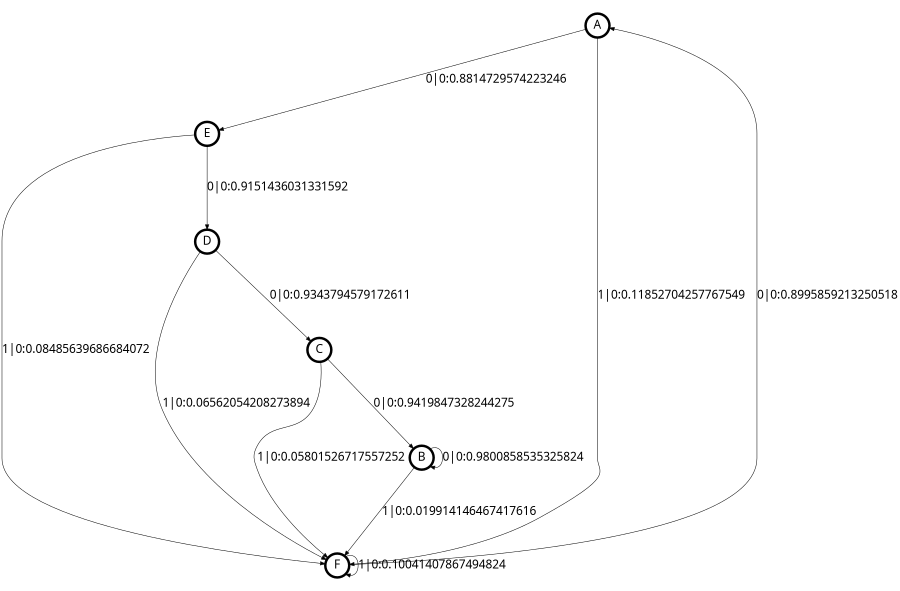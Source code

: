 digraph  {
size = "6,8.5";
ratio = "fill";
node
[shape = circle];
node [fontsize = 24];
node [penwidth = 5];
edge [fontsize = 24];
node [fontname = "CMU Serif Roman"];
graph [fontname = "CMU Serif Roman"];
edge [fontname = "CMU Serif Roman"];
A -> E [label = "0|0:0.8814729574223246\l"];
A -> F [label = "1|0:0.11852704257767549\l"];
B -> B [label = "0|0:0.9800858535325824\l"];
B -> F [label = "1|0:0.019914146467417616\l"];
C -> B [label = "0|0:0.9419847328244275\l"];
C -> F [label = "1|0:0.05801526717557252\l"];
D -> C [label = "0|0:0.9343794579172611\l"];
D -> F [label = "1|0:0.06562054208273894\l"];
E -> D [label = "0|0:0.9151436031331592\l"];
E -> F [label = "1|0:0.08485639686684072\l"];
F -> A [label = "0|0:0.8995859213250518\l"];
F -> F [label = "1|0:0.10041407867494824\l"];
}